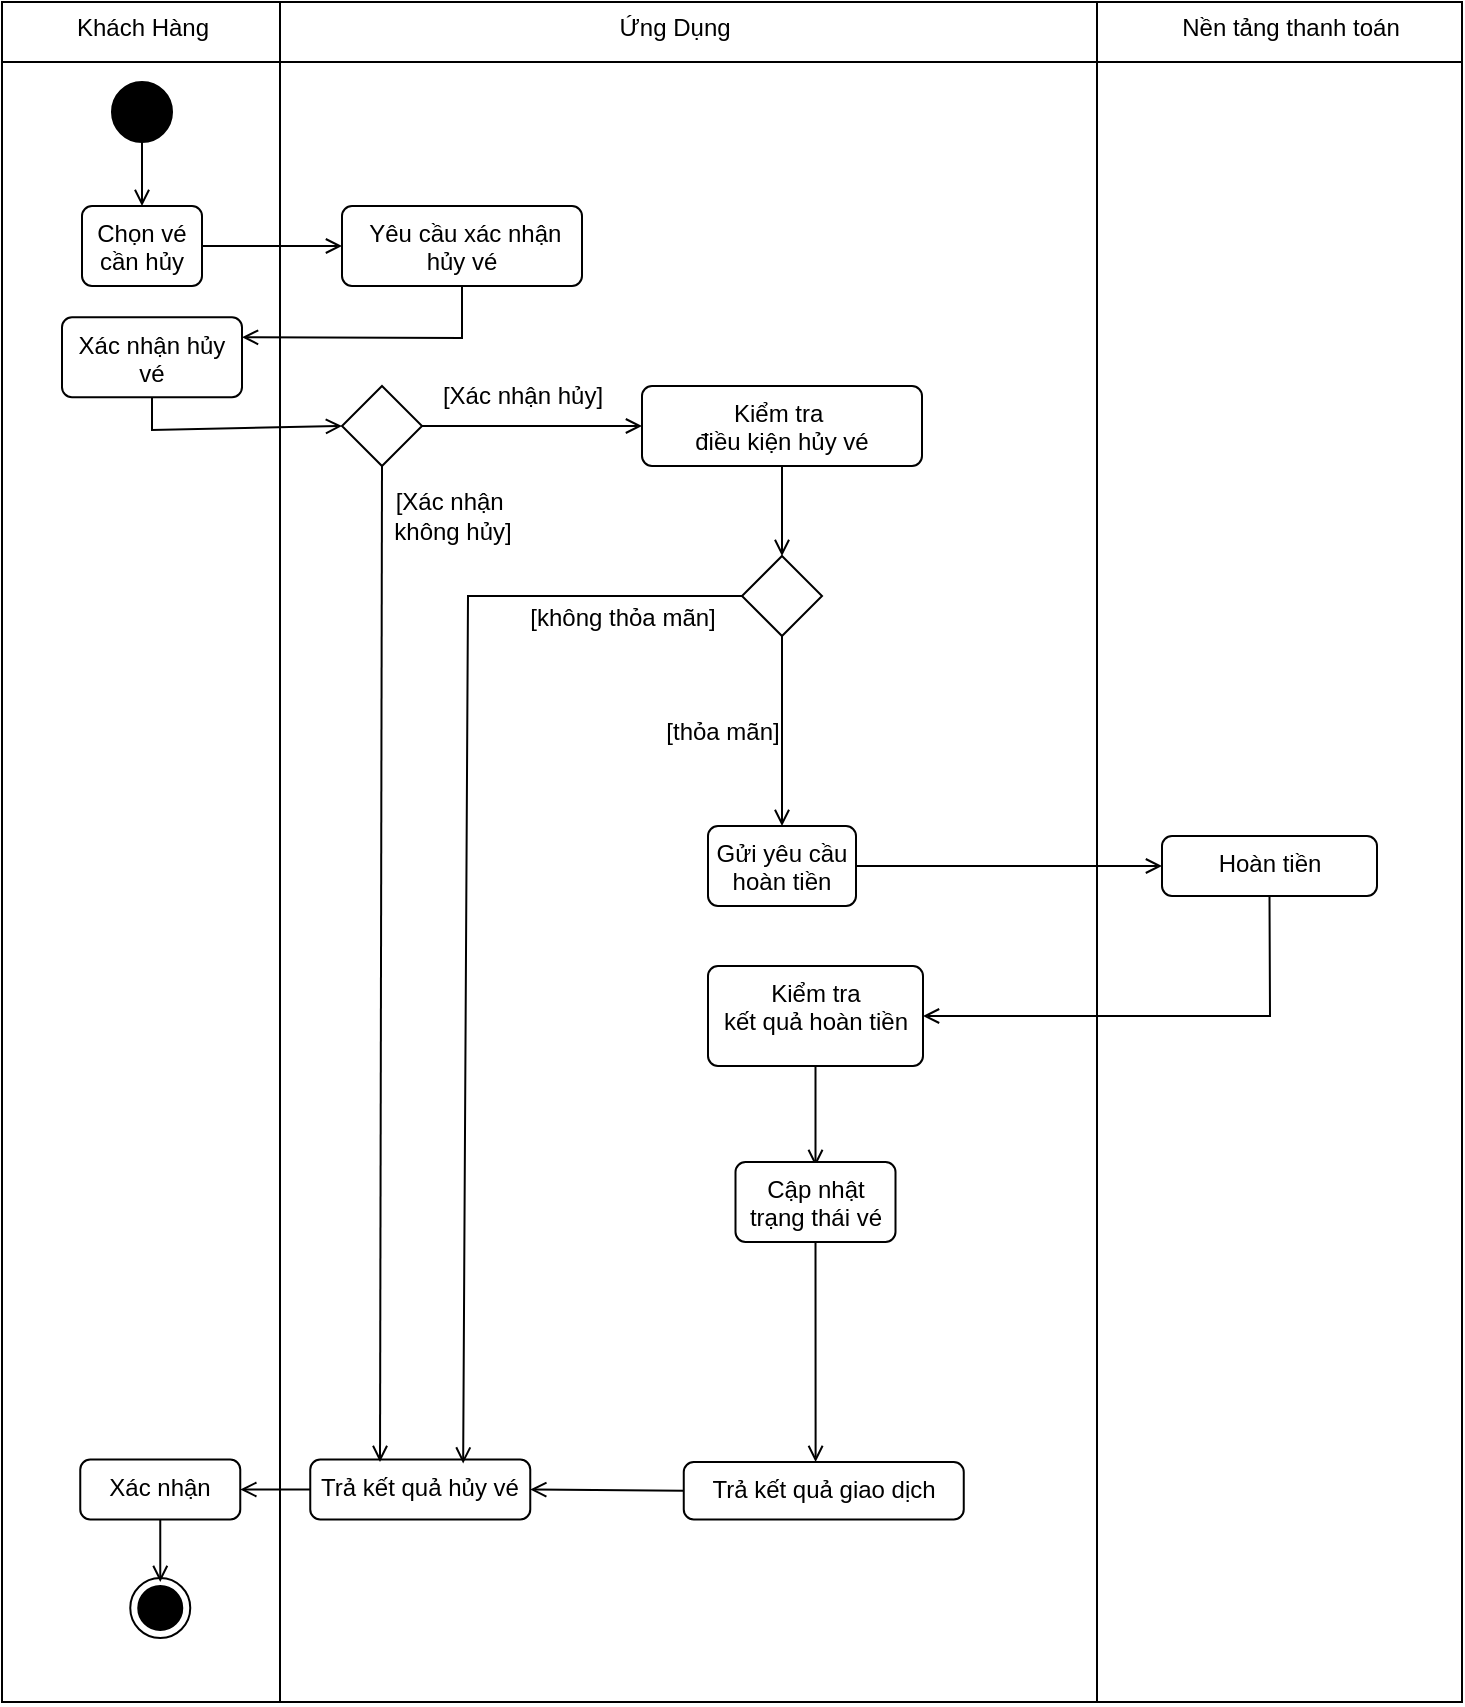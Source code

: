 <mxfile version="26.0.16">
  <diagram name="Trang-1" id="NeY6nfOGssot4tahPj96">
    <mxGraphModel dx="974" dy="621" grid="1" gridSize="10" guides="1" tooltips="1" connect="1" arrows="1" fold="1" page="1" pageScale="1" pageWidth="827" pageHeight="1169" math="0" shadow="0">
      <root>
        <mxCell id="0" />
        <mxCell id="1" parent="0" />
        <mxCell id="w0EAOsZe6KIhcoZjYDlr-8" value="" style="shape=internalStorage;whiteSpace=wrap;html=1;backgroundOutline=1;dx=139;dy=30;" parent="1" vertex="1">
          <mxGeometry x="41" y="30" width="730" height="850" as="geometry" />
        </mxCell>
        <mxCell id="w0EAOsZe6KIhcoZjYDlr-9" value="Khách Hàng" style="text;html=1;align=center;verticalAlign=middle;resizable=0;points=[];autosize=1;strokeColor=none;fillColor=none;" parent="1" vertex="1">
          <mxGeometry x="69" y="30" width="84" height="26" as="geometry" />
        </mxCell>
        <mxCell id="w0EAOsZe6KIhcoZjYDlr-10" value="Ứng Dụng" style="text;html=1;align=center;verticalAlign=middle;resizable=0;points=[];autosize=1;strokeColor=none;fillColor=none;" parent="1" vertex="1">
          <mxGeometry x="340" y="30" width="74" height="26" as="geometry" />
        </mxCell>
        <mxCell id="w0EAOsZe6KIhcoZjYDlr-16" value="Chọn vé cần hủy" style="html=1;align=center;verticalAlign=top;rounded=1;absoluteArcSize=1;arcSize=10;dashed=0;whiteSpace=wrap;" parent="1" vertex="1">
          <mxGeometry x="81" y="132" width="60" height="40" as="geometry" />
        </mxCell>
        <mxCell id="w0EAOsZe6KIhcoZjYDlr-19" value="&amp;nbsp;Yêu cầu xác nhận hủy vé" style="html=1;align=center;verticalAlign=top;rounded=1;absoluteArcSize=1;arcSize=10;dashed=0;whiteSpace=wrap;" parent="1" vertex="1">
          <mxGeometry x="211" y="132" width="120" height="40" as="geometry" />
        </mxCell>
        <mxCell id="w0EAOsZe6KIhcoZjYDlr-23" value="" style="endArrow=open;html=1;rounded=0;entryX=0;entryY=0.5;entryDx=0;entryDy=0;exitX=1;exitY=0.5;exitDx=0;exitDy=0;endFill=0;" parent="1" source="w0EAOsZe6KIhcoZjYDlr-16" target="w0EAOsZe6KIhcoZjYDlr-19" edge="1">
          <mxGeometry width="50" height="50" relative="1" as="geometry">
            <mxPoint x="151" y="152" as="sourcePoint" />
            <mxPoint x="201" y="102" as="targetPoint" />
          </mxGeometry>
        </mxCell>
        <mxCell id="w0EAOsZe6KIhcoZjYDlr-35" value="Kiểm tra&amp;nbsp;&lt;div&gt;điều kiện hủy vé&lt;/div&gt;" style="html=1;align=center;verticalAlign=top;rounded=1;absoluteArcSize=1;arcSize=10;dashed=0;whiteSpace=wrap;" parent="1" vertex="1">
          <mxGeometry x="361" y="222" width="140" height="40" as="geometry" />
        </mxCell>
        <mxCell id="8bj47h_WcaTLkc1zwYfz-2" value="Gửi yêu cầu hoàn tiền" style="html=1;align=center;verticalAlign=top;rounded=1;absoluteArcSize=1;arcSize=10;dashed=0;whiteSpace=wrap;" parent="1" vertex="1">
          <mxGeometry x="394" y="442" width="74" height="40" as="geometry" />
        </mxCell>
        <mxCell id="8bj47h_WcaTLkc1zwYfz-3" value="Hoàn tiền" style="html=1;align=center;verticalAlign=top;rounded=1;absoluteArcSize=1;arcSize=10;dashed=0;whiteSpace=wrap;" parent="1" vertex="1">
          <mxGeometry x="621" y="447" width="107.5" height="30" as="geometry" />
        </mxCell>
        <mxCell id="8bj47h_WcaTLkc1zwYfz-5" value="Trả kết quả hủy vé" style="html=1;align=center;verticalAlign=top;rounded=1;absoluteArcSize=1;arcSize=10;dashed=0;whiteSpace=wrap;" parent="1" vertex="1">
          <mxGeometry x="195.13" y="758.75" width="110" height="30" as="geometry" />
        </mxCell>
        <mxCell id="8bj47h_WcaTLkc1zwYfz-7" value="Xác nhận" style="html=1;align=center;verticalAlign=top;rounded=1;absoluteArcSize=1;arcSize=10;dashed=0;whiteSpace=wrap;" parent="1" vertex="1">
          <mxGeometry x="80.13" y="758.75" width="80" height="30" as="geometry" />
        </mxCell>
        <mxCell id="8bj47h_WcaTLkc1zwYfz-9" value="Trả kết quả giao dịch" style="html=1;align=center;verticalAlign=top;rounded=1;absoluteArcSize=1;arcSize=10;dashed=0;whiteSpace=wrap;" parent="1" vertex="1">
          <mxGeometry x="381.88" y="760" width="140" height="28.75" as="geometry" />
        </mxCell>
        <mxCell id="8bj47h_WcaTLkc1zwYfz-11" value="" style="shape=rhombus;html=1;verticalLabelPosition=bottom;verticalAlignment=top;" parent="1" vertex="1">
          <mxGeometry x="211" y="222" width="40" height="40" as="geometry" />
        </mxCell>
        <mxCell id="8bj47h_WcaTLkc1zwYfz-15" value="" style="endArrow=open;html=1;rounded=0;exitX=0.5;exitY=1;exitDx=0;exitDy=0;exitPerimeter=0;entryX=1;entryY=0.25;entryDx=0;entryDy=0;endFill=0;" parent="1" source="w0EAOsZe6KIhcoZjYDlr-19" target="8bj47h_WcaTLkc1zwYfz-55" edge="1">
          <mxGeometry width="50" height="50" relative="1" as="geometry">
            <mxPoint x="361" y="412" as="sourcePoint" />
            <mxPoint x="411" y="362" as="targetPoint" />
            <Array as="points">
              <mxPoint x="271" y="198" />
            </Array>
          </mxGeometry>
        </mxCell>
        <mxCell id="8bj47h_WcaTLkc1zwYfz-16" value="" style="endArrow=open;html=1;rounded=0;exitX=1;exitY=0.5;exitDx=0;exitDy=0;entryX=0;entryY=0.5;entryDx=0;entryDy=0;endFill=0;" parent="1" source="8bj47h_WcaTLkc1zwYfz-11" target="w0EAOsZe6KIhcoZjYDlr-35" edge="1">
          <mxGeometry width="50" height="50" relative="1" as="geometry">
            <mxPoint x="361" y="312" as="sourcePoint" />
            <mxPoint x="411" y="262" as="targetPoint" />
          </mxGeometry>
        </mxCell>
        <mxCell id="8bj47h_WcaTLkc1zwYfz-17" value="" style="endArrow=open;html=1;rounded=0;exitX=0.5;exitY=1;exitDx=0;exitDy=0;entryX=0.317;entryY=0.042;entryDx=0;entryDy=0;entryPerimeter=0;endFill=0;" parent="1" source="8bj47h_WcaTLkc1zwYfz-11" target="8bj47h_WcaTLkc1zwYfz-5" edge="1">
          <mxGeometry width="50" height="50" relative="1" as="geometry">
            <mxPoint x="361" y="312" as="sourcePoint" />
            <mxPoint x="411" y="262" as="targetPoint" />
          </mxGeometry>
        </mxCell>
        <mxCell id="8bj47h_WcaTLkc1zwYfz-18" value="" style="shape=rhombus;html=1;verticalLabelPosition=bottom;verticalAlignment=top;" parent="1" vertex="1">
          <mxGeometry x="411" y="307" width="40" height="40" as="geometry" />
        </mxCell>
        <mxCell id="8bj47h_WcaTLkc1zwYfz-19" value="" style="endArrow=open;html=1;rounded=0;entryX=0.5;entryY=0;entryDx=0;entryDy=0;exitX=0.5;exitY=1;exitDx=0;exitDy=0;endFill=0;" parent="1" source="w0EAOsZe6KIhcoZjYDlr-35" target="8bj47h_WcaTLkc1zwYfz-18" edge="1">
          <mxGeometry width="50" height="50" relative="1" as="geometry">
            <mxPoint x="461" y="271" as="sourcePoint" />
            <mxPoint x="461" y="322" as="targetPoint" />
            <Array as="points" />
          </mxGeometry>
        </mxCell>
        <mxCell id="8bj47h_WcaTLkc1zwYfz-21" style="edgeStyle=orthogonalEdgeStyle;rounded=0;orthogonalLoop=1;jettySize=auto;html=1;exitX=0.5;exitY=1;exitDx=0;exitDy=0;" parent="1" source="8bj47h_WcaTLkc1zwYfz-18" target="8bj47h_WcaTLkc1zwYfz-18" edge="1">
          <mxGeometry relative="1" as="geometry" />
        </mxCell>
        <mxCell id="8bj47h_WcaTLkc1zwYfz-28" value="" style="endArrow=open;html=1;rounded=0;exitX=0.5;exitY=1;exitDx=0;exitDy=0;entryX=0.5;entryY=0;entryDx=0;entryDy=0;endFill=0;" parent="1" source="8bj47h_WcaTLkc1zwYfz-18" target="8bj47h_WcaTLkc1zwYfz-2" edge="1">
          <mxGeometry width="50" height="50" relative="1" as="geometry">
            <mxPoint x="481" y="398" as="sourcePoint" />
            <mxPoint x="481" y="472" as="targetPoint" />
            <Array as="points" />
          </mxGeometry>
        </mxCell>
        <mxCell id="8bj47h_WcaTLkc1zwYfz-29" value="" style="endArrow=open;html=1;rounded=0;exitX=0;exitY=0.5;exitDx=0;exitDy=0;entryX=0.695;entryY=0.068;entryDx=0;entryDy=0;endFill=0;entryPerimeter=0;" parent="1" source="8bj47h_WcaTLkc1zwYfz-18" target="8bj47h_WcaTLkc1zwYfz-5" edge="1">
          <mxGeometry width="50" height="50" relative="1" as="geometry">
            <mxPoint x="361" y="512" as="sourcePoint" />
            <mxPoint x="411" y="462" as="targetPoint" />
            <Array as="points">
              <mxPoint x="274" y="327" />
            </Array>
          </mxGeometry>
        </mxCell>
        <mxCell id="8bj47h_WcaTLkc1zwYfz-36" style="edgeStyle=orthogonalEdgeStyle;rounded=0;orthogonalLoop=1;jettySize=auto;html=1;exitX=0.5;exitY=1;exitDx=0;exitDy=0;" parent="1" edge="1">
          <mxGeometry relative="1" as="geometry">
            <mxPoint x="693.5" y="852" as="sourcePoint" />
            <mxPoint x="693.5" y="852" as="targetPoint" />
          </mxGeometry>
        </mxCell>
        <mxCell id="8bj47h_WcaTLkc1zwYfz-48" value="" style="endArrow=open;html=1;rounded=0;exitX=0;exitY=0.5;exitDx=0;exitDy=0;entryX=1;entryY=0.5;entryDx=0;entryDy=0;endFill=0;" parent="1" source="8bj47h_WcaTLkc1zwYfz-9" target="8bj47h_WcaTLkc1zwYfz-5" edge="1">
          <mxGeometry width="50" height="50" relative="1" as="geometry">
            <mxPoint x="365.13" y="560" as="sourcePoint" />
            <mxPoint x="415.13" y="510" as="targetPoint" />
          </mxGeometry>
        </mxCell>
        <mxCell id="8bj47h_WcaTLkc1zwYfz-50" value="" style="endArrow=open;html=1;rounded=0;exitX=0;exitY=0.5;exitDx=0;exitDy=0;entryX=1;entryY=0.5;entryDx=0;entryDy=0;entryPerimeter=0;endFill=0;" parent="1" source="8bj47h_WcaTLkc1zwYfz-5" target="8bj47h_WcaTLkc1zwYfz-7" edge="1">
          <mxGeometry width="50" height="50" relative="1" as="geometry">
            <mxPoint x="365.13" y="560" as="sourcePoint" />
            <mxPoint x="415.13" y="510" as="targetPoint" />
          </mxGeometry>
        </mxCell>
        <mxCell id="8bj47h_WcaTLkc1zwYfz-52" value="" style="endArrow=open;html=1;rounded=0;exitX=0.5;exitY=1;exitDx=0;exitDy=0;entryX=0.5;entryY=0;entryDx=0;entryDy=0;endFill=0;" parent="1" source="8bj47h_WcaTLkc1zwYfz-7" edge="1">
          <mxGeometry width="50" height="50" relative="1" as="geometry">
            <mxPoint x="365.13" y="560" as="sourcePoint" />
            <mxPoint x="120.13" y="820" as="targetPoint" />
          </mxGeometry>
        </mxCell>
        <mxCell id="8bj47h_WcaTLkc1zwYfz-53" value="" style="endArrow=none;html=1;rounded=0;exitX=0.75;exitY=1;exitDx=0;exitDy=0;entryX=0.75;entryY=0;entryDx=0;entryDy=0;" parent="1" source="w0EAOsZe6KIhcoZjYDlr-8" target="w0EAOsZe6KIhcoZjYDlr-8" edge="1">
          <mxGeometry width="50" height="50" relative="1" as="geometry">
            <mxPoint x="532" y="929" as="sourcePoint" />
            <mxPoint x="531" y="52" as="targetPoint" />
          </mxGeometry>
        </mxCell>
        <mxCell id="8bj47h_WcaTLkc1zwYfz-54" value="[Xác nhận hủy]" style="text;html=1;align=center;verticalAlign=middle;resizable=0;points=[];autosize=1;strokeColor=none;fillColor=none;" parent="1" vertex="1">
          <mxGeometry x="251" y="212" width="100" height="30" as="geometry" />
        </mxCell>
        <mxCell id="8bj47h_WcaTLkc1zwYfz-55" value="Xác nhận hủy vé" style="html=1;align=center;verticalAlign=top;rounded=1;absoluteArcSize=1;arcSize=10;dashed=0;whiteSpace=wrap;" parent="1" vertex="1">
          <mxGeometry x="71" y="187.62" width="90" height="40" as="geometry" />
        </mxCell>
        <mxCell id="8bj47h_WcaTLkc1zwYfz-57" value="" style="endArrow=open;html=1;rounded=0;entryX=0;entryY=0.5;entryDx=0;entryDy=0;exitX=0.5;exitY=1;exitDx=0;exitDy=0;endFill=0;" parent="1" source="8bj47h_WcaTLkc1zwYfz-55" target="8bj47h_WcaTLkc1zwYfz-11" edge="1">
          <mxGeometry width="50" height="50" relative="1" as="geometry">
            <mxPoint x="116" y="229" as="sourcePoint" />
            <mxPoint x="411" y="282" as="targetPoint" />
            <Array as="points">
              <mxPoint x="116" y="244" />
            </Array>
          </mxGeometry>
        </mxCell>
        <mxCell id="8bj47h_WcaTLkc1zwYfz-58" value="[Xác nhận&amp;nbsp;&lt;div&gt;không hủy]&lt;/div&gt;" style="text;html=1;align=center;verticalAlign=middle;resizable=0;points=[];autosize=1;strokeColor=none;fillColor=none;" parent="1" vertex="1">
          <mxGeometry x="226" y="267" width="80" height="40" as="geometry" />
        </mxCell>
        <mxCell id="8bj47h_WcaTLkc1zwYfz-59" value="[thỏa mãn]" style="text;html=1;align=center;verticalAlign=middle;resizable=0;points=[];autosize=1;strokeColor=none;fillColor=none;" parent="1" vertex="1">
          <mxGeometry x="361" y="380" width="80" height="30" as="geometry" />
        </mxCell>
        <mxCell id="8bj47h_WcaTLkc1zwYfz-60" value="[không thỏa mãn]" style="text;html=1;align=center;verticalAlign=middle;resizable=0;points=[];autosize=1;strokeColor=none;fillColor=none;" parent="1" vertex="1">
          <mxGeometry x="291" y="323" width="120" height="30" as="geometry" />
        </mxCell>
        <mxCell id="8bj47h_WcaTLkc1zwYfz-63" style="edgeStyle=orthogonalEdgeStyle;rounded=0;orthogonalLoop=1;jettySize=auto;html=1;exitX=0.5;exitY=1;exitDx=0;exitDy=0;" parent="1" edge="1">
          <mxGeometry relative="1" as="geometry">
            <mxPoint x="693.5" y="852" as="sourcePoint" />
            <mxPoint x="693.5" y="852" as="targetPoint" />
          </mxGeometry>
        </mxCell>
        <mxCell id="8bj47h_WcaTLkc1zwYfz-72" value="Nền tảng thanh toán" style="text;html=1;align=center;verticalAlign=middle;resizable=0;points=[];autosize=1;strokeColor=none;fillColor=none;" parent="1" vertex="1">
          <mxGeometry x="621" y="30" width="127" height="26" as="geometry" />
        </mxCell>
        <mxCell id="YFQml3yUJ3S8M_mmNKf0-5" value="" style="endArrow=open;html=1;rounded=0;exitX=1;exitY=0.5;exitDx=0;exitDy=0;entryX=0;entryY=0.5;entryDx=0;entryDy=0;endFill=0;" parent="1" source="8bj47h_WcaTLkc1zwYfz-2" target="8bj47h_WcaTLkc1zwYfz-3" edge="1">
          <mxGeometry width="50" height="50" relative="1" as="geometry">
            <mxPoint x="441" y="357" as="sourcePoint" />
            <mxPoint x="441" y="452" as="targetPoint" />
            <Array as="points" />
          </mxGeometry>
        </mxCell>
        <mxCell id="YFQml3yUJ3S8M_mmNKf0-6" value="Kiểm tra&lt;div&gt;kết quả hoàn tiền&lt;/div&gt;" style="html=1;align=center;verticalAlign=top;rounded=1;absoluteArcSize=1;arcSize=10;dashed=0;whiteSpace=wrap;" parent="1" vertex="1">
          <mxGeometry x="394" y="512" width="107.5" height="50" as="geometry" />
        </mxCell>
        <mxCell id="YFQml3yUJ3S8M_mmNKf0-9" value="" style="endArrow=open;html=1;rounded=0;exitX=0.5;exitY=1;exitDx=0;exitDy=0;entryX=1;entryY=0.5;entryDx=0;entryDy=0;endFill=0;" parent="1" source="8bj47h_WcaTLkc1zwYfz-3" target="YFQml3yUJ3S8M_mmNKf0-6" edge="1">
          <mxGeometry width="50" height="50" relative="1" as="geometry">
            <mxPoint x="478" y="472" as="sourcePoint" />
            <mxPoint x="631" y="472" as="targetPoint" />
            <Array as="points">
              <mxPoint x="675" y="537" />
            </Array>
          </mxGeometry>
        </mxCell>
        <mxCell id="YFQml3yUJ3S8M_mmNKf0-13" value="" style="endArrow=open;html=1;rounded=0;exitX=0.5;exitY=1;exitDx=0;exitDy=0;entryX=0;entryY=0.5;entryDx=0;entryDy=0;endFill=0;" parent="1" source="YFQml3yUJ3S8M_mmNKf0-6" edge="1">
          <mxGeometry width="50" height="50" relative="1" as="geometry">
            <mxPoint x="478" y="472" as="sourcePoint" />
            <mxPoint x="447.75" y="612" as="targetPoint" />
            <Array as="points" />
          </mxGeometry>
        </mxCell>
        <mxCell id="cXCLmdZqFKziB3EG9NxK-4" style="edgeStyle=orthogonalEdgeStyle;rounded=0;orthogonalLoop=1;jettySize=auto;html=1;exitX=0.5;exitY=1;exitDx=0;exitDy=0;endArrow=open;endFill=0;" edge="1" parent="1" source="YFQml3yUJ3S8M_mmNKf0-17" target="8bj47h_WcaTLkc1zwYfz-9">
          <mxGeometry relative="1" as="geometry">
            <Array as="points">
              <mxPoint x="448" y="740" />
              <mxPoint x="448" y="740" />
            </Array>
          </mxGeometry>
        </mxCell>
        <mxCell id="YFQml3yUJ3S8M_mmNKf0-17" value="Cập nhật&lt;div&gt;trạng thái vé&lt;/div&gt;" style="html=1;align=center;verticalAlign=top;rounded=1;absoluteArcSize=1;arcSize=10;dashed=0;whiteSpace=wrap;" parent="1" vertex="1">
          <mxGeometry x="407.75" y="610" width="80" height="40" as="geometry" />
        </mxCell>
        <mxCell id="cXCLmdZqFKziB3EG9NxK-1" value="" style="ellipse;html=1;shape=endState;fillColor=strokeColor;" vertex="1" parent="1">
          <mxGeometry x="105.13" y="818" width="30" height="30" as="geometry" />
        </mxCell>
        <mxCell id="cXCLmdZqFKziB3EG9NxK-3" style="edgeStyle=orthogonalEdgeStyle;rounded=0;orthogonalLoop=1;jettySize=auto;html=1;exitX=0.5;exitY=1;exitDx=0;exitDy=0;endArrow=open;endFill=0;" edge="1" parent="1" source="cXCLmdZqFKziB3EG9NxK-2" target="w0EAOsZe6KIhcoZjYDlr-16">
          <mxGeometry relative="1" as="geometry" />
        </mxCell>
        <mxCell id="cXCLmdZqFKziB3EG9NxK-2" value="" style="ellipse;fillColor=strokeColor;html=1;" vertex="1" parent="1">
          <mxGeometry x="96" y="70" width="30" height="30" as="geometry" />
        </mxCell>
      </root>
    </mxGraphModel>
  </diagram>
</mxfile>
